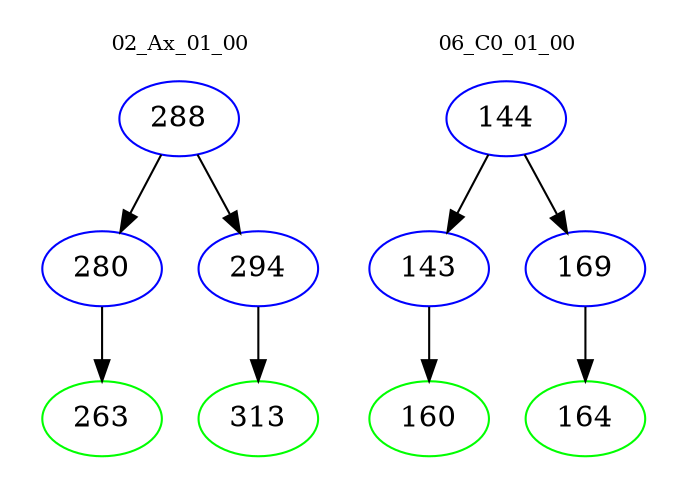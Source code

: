 digraph{
subgraph cluster_0 {
color = white
label = "02_Ax_01_00";
fontsize=10;
T0_288 [label="288", color="blue"]
T0_288 -> T0_280 [color="black"]
T0_280 [label="280", color="blue"]
T0_280 -> T0_263 [color="black"]
T0_263 [label="263", color="green"]
T0_288 -> T0_294 [color="black"]
T0_294 [label="294", color="blue"]
T0_294 -> T0_313 [color="black"]
T0_313 [label="313", color="green"]
}
subgraph cluster_1 {
color = white
label = "06_C0_01_00";
fontsize=10;
T1_144 [label="144", color="blue"]
T1_144 -> T1_143 [color="black"]
T1_143 [label="143", color="blue"]
T1_143 -> T1_160 [color="black"]
T1_160 [label="160", color="green"]
T1_144 -> T1_169 [color="black"]
T1_169 [label="169", color="blue"]
T1_169 -> T1_164 [color="black"]
T1_164 [label="164", color="green"]
}
}
